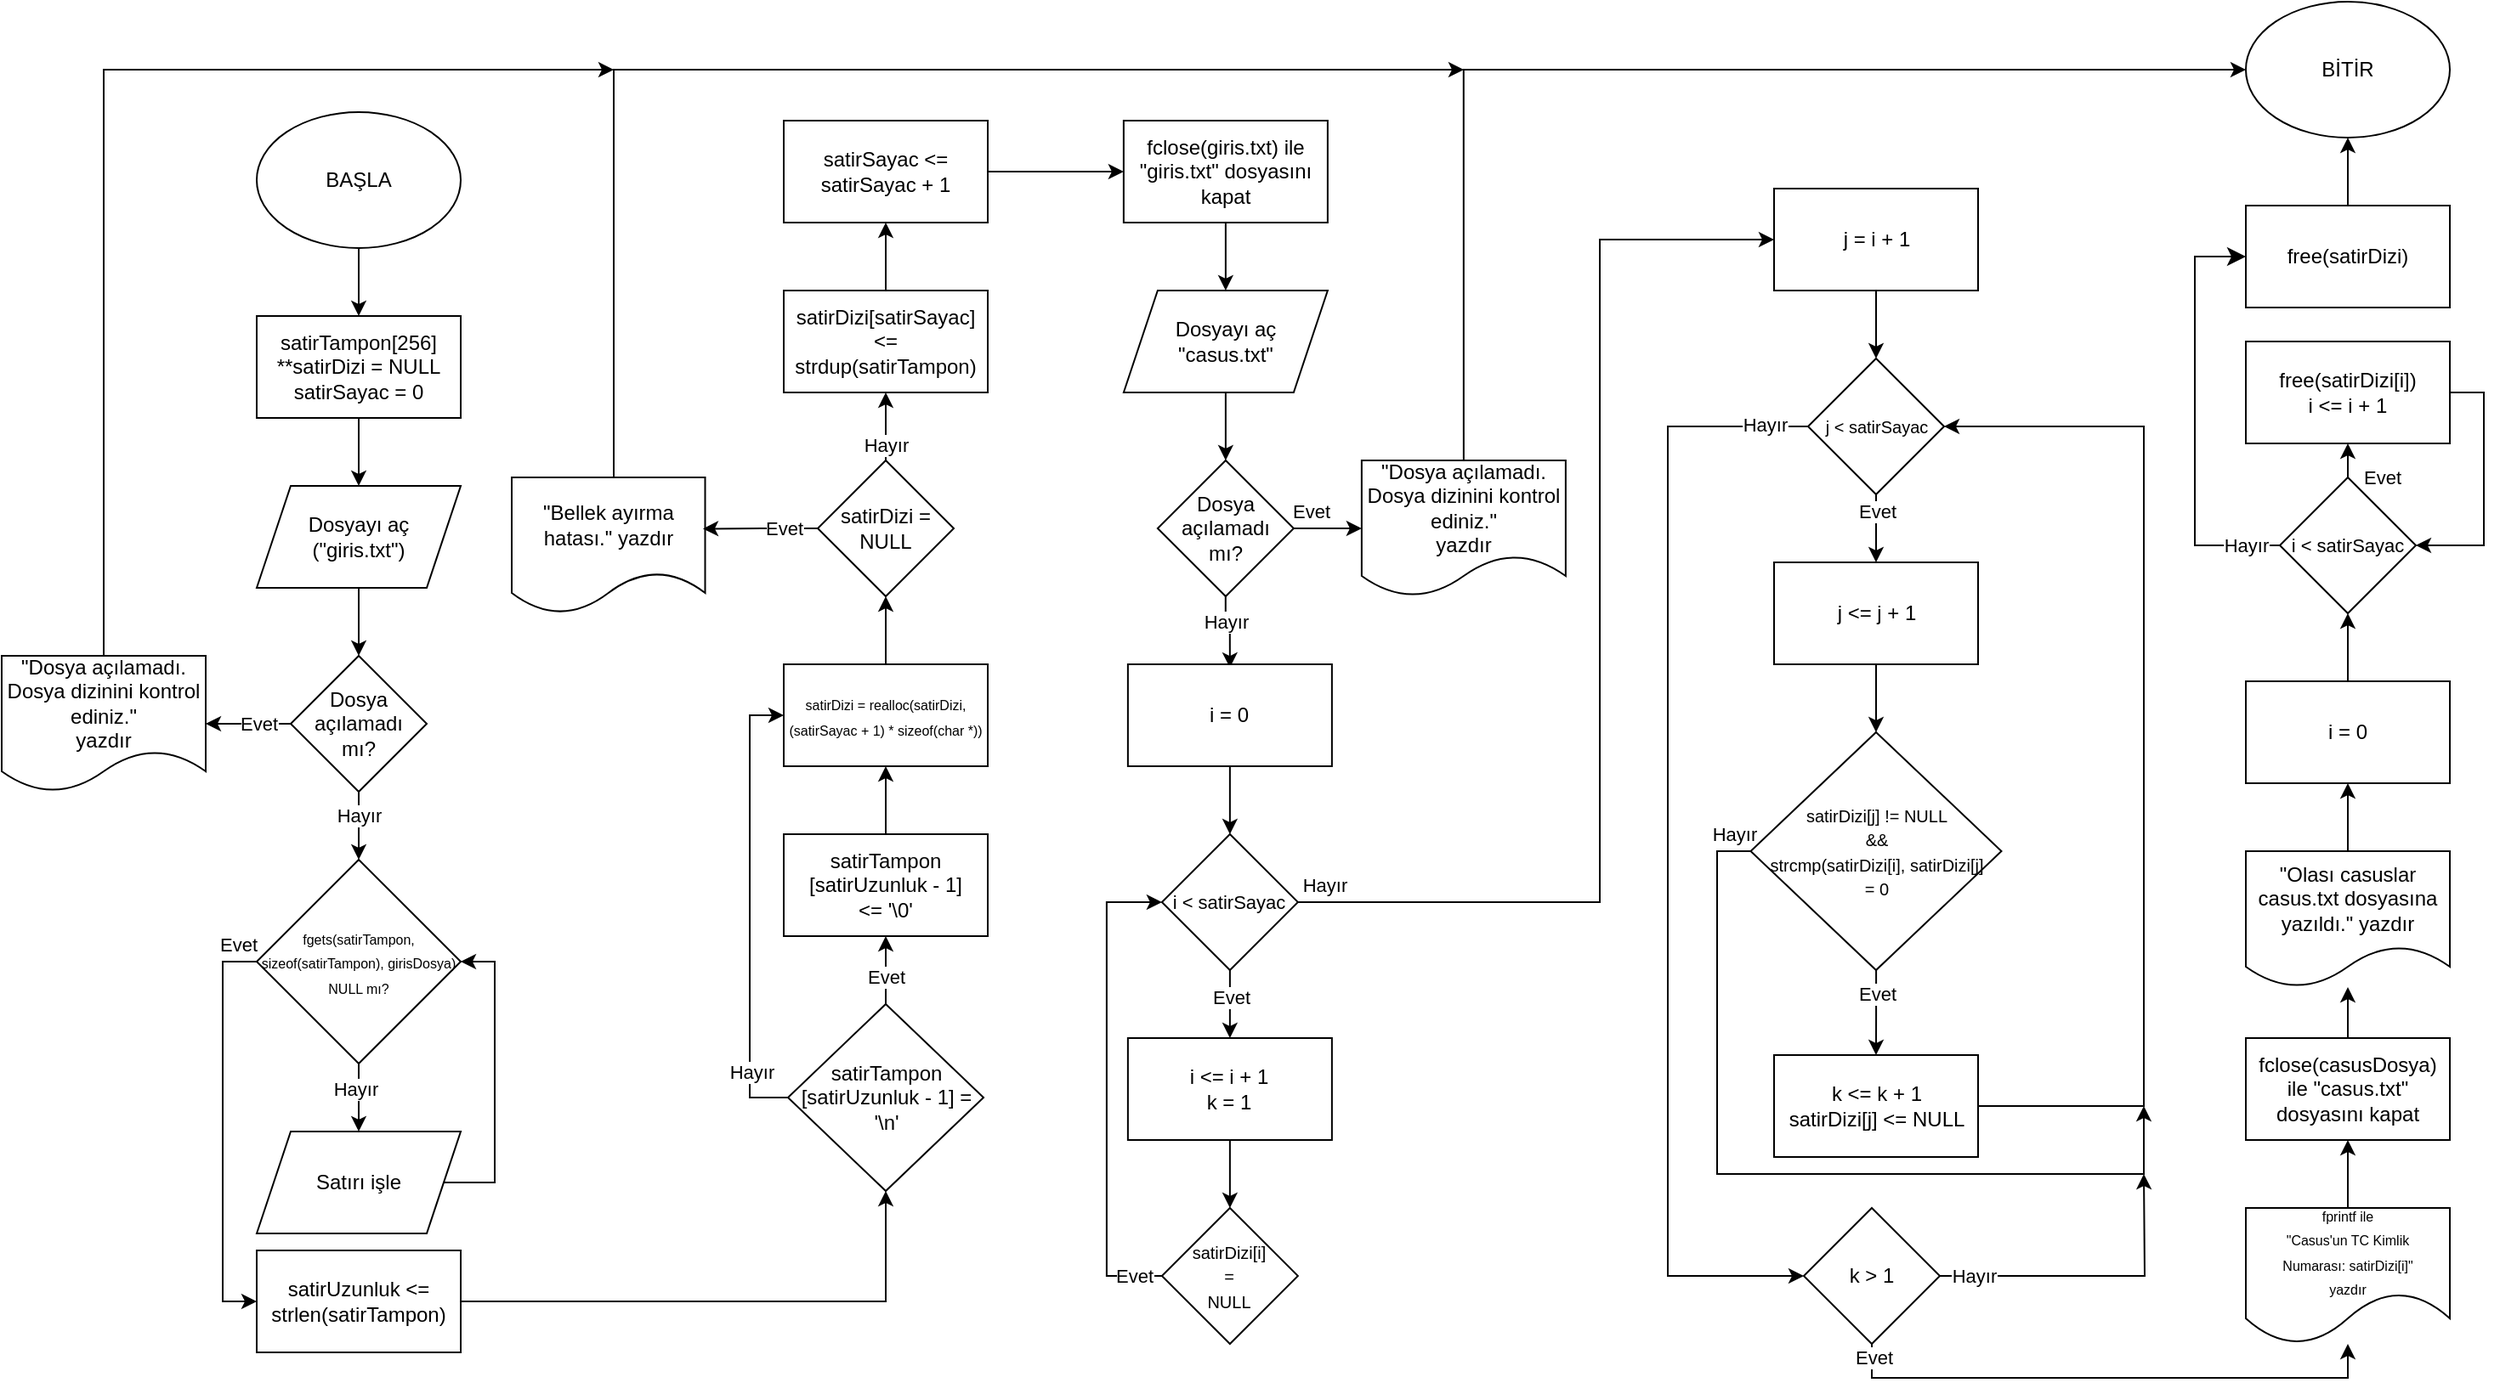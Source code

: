 <mxfile version="25.0.3">
  <diagram name="Page-1" id="UW4n-LdPu-PrkrvwW0DF">
    <mxGraphModel dx="3673" dy="-147" grid="1" gridSize="10" guides="1" tooltips="1" connect="1" arrows="1" fold="1" page="0" pageScale="1" pageWidth="850" pageHeight="1100" math="0" shadow="0">
      <root>
        <mxCell id="0" />
        <mxCell id="1" parent="0" />
        <mxCell id="Ct-b7WR9rQ5AIG0DDqBD-3" value="" style="edgeStyle=orthogonalEdgeStyle;rounded=0;orthogonalLoop=1;jettySize=auto;html=1;" parent="1" source="Ct-b7WR9rQ5AIG0DDqBD-1" target="Ct-b7WR9rQ5AIG0DDqBD-2" edge="1">
          <mxGeometry relative="1" as="geometry" />
        </mxCell>
        <mxCell id="Ct-b7WR9rQ5AIG0DDqBD-1" value="BAŞLA" style="ellipse;whiteSpace=wrap;html=1;" parent="1" vertex="1">
          <mxGeometry x="-1670" y="1515" width="120" height="80" as="geometry" />
        </mxCell>
        <mxCell id="Ct-b7WR9rQ5AIG0DDqBD-15" style="edgeStyle=orthogonalEdgeStyle;rounded=0;orthogonalLoop=1;jettySize=auto;html=1;exitX=0.5;exitY=1;exitDx=0;exitDy=0;entryX=0.5;entryY=0;entryDx=0;entryDy=0;" parent="1" source="Ct-b7WR9rQ5AIG0DDqBD-2" target="Ct-b7WR9rQ5AIG0DDqBD-14" edge="1">
          <mxGeometry relative="1" as="geometry" />
        </mxCell>
        <mxCell id="Ct-b7WR9rQ5AIG0DDqBD-2" value="&lt;div&gt;satirTampon[256]&lt;/div&gt;&lt;div&gt;**satirDizi = NULL&lt;br&gt;&lt;/div&gt;&lt;div&gt;satirSayac = 0&lt;br&gt;&lt;/div&gt;" style="whiteSpace=wrap;html=1;" parent="1" vertex="1">
          <mxGeometry x="-1670" y="1635" width="120" height="60" as="geometry" />
        </mxCell>
        <mxCell id="Ct-b7WR9rQ5AIG0DDqBD-12" value="" style="edgeStyle=orthogonalEdgeStyle;rounded=0;orthogonalLoop=1;jettySize=auto;html=1;entryX=0.5;entryY=0;entryDx=0;entryDy=0;" parent="1" source="Ct-b7WR9rQ5AIG0DDqBD-6" target="Ct-b7WR9rQ5AIG0DDqBD-39" edge="1">
          <mxGeometry relative="1" as="geometry">
            <mxPoint x="-1610" y="1955" as="targetPoint" />
          </mxGeometry>
        </mxCell>
        <mxCell id="Ct-b7WR9rQ5AIG0DDqBD-13" value="Hayır" style="edgeLabel;html=1;align=center;verticalAlign=middle;resizable=0;points=[];" parent="Ct-b7WR9rQ5AIG0DDqBD-12" vertex="1" connectable="0">
          <mxGeometry x="-0.317" relative="1" as="geometry">
            <mxPoint as="offset" />
          </mxGeometry>
        </mxCell>
        <mxCell id="APvC1F2V5rj4zHyxC72l-31" style="edgeStyle=orthogonalEdgeStyle;rounded=0;orthogonalLoop=1;jettySize=auto;html=1;exitX=0;exitY=0.5;exitDx=0;exitDy=0;entryX=1;entryY=0.5;entryDx=0;entryDy=0;" parent="1" source="Ct-b7WR9rQ5AIG0DDqBD-6" target="Ct-b7WR9rQ5AIG0DDqBD-8" edge="1">
          <mxGeometry relative="1" as="geometry" />
        </mxCell>
        <mxCell id="APvC1F2V5rj4zHyxC72l-35" value="Evet" style="edgeLabel;html=1;align=center;verticalAlign=middle;resizable=0;points=[];" parent="APvC1F2V5rj4zHyxC72l-31" vertex="1" connectable="0">
          <mxGeometry x="-0.096" y="-2" relative="1" as="geometry">
            <mxPoint x="3" y="2" as="offset" />
          </mxGeometry>
        </mxCell>
        <mxCell id="Ct-b7WR9rQ5AIG0DDqBD-6" value="&lt;div&gt;Dosya&lt;/div&gt;&lt;div&gt;açılamadı&lt;/div&gt;&lt;div&gt;mı?&lt;br&gt;&lt;/div&gt;" style="rhombus;whiteSpace=wrap;html=1;" parent="1" vertex="1">
          <mxGeometry x="-1650" y="1835" width="80" height="80" as="geometry" />
        </mxCell>
        <mxCell id="APvC1F2V5rj4zHyxC72l-34" style="edgeStyle=orthogonalEdgeStyle;rounded=0;orthogonalLoop=1;jettySize=auto;html=1;exitX=0.5;exitY=0;exitDx=0;exitDy=0;" parent="1" source="Ct-b7WR9rQ5AIG0DDqBD-8" edge="1">
          <mxGeometry relative="1" as="geometry">
            <mxPoint x="-1460" y="1490" as="targetPoint" />
            <Array as="points">
              <mxPoint x="-1760" y="1490" />
            </Array>
          </mxGeometry>
        </mxCell>
        <mxCell id="Ct-b7WR9rQ5AIG0DDqBD-8" value="&lt;div&gt;&quot;Dosya açılamadı. Dosya dizinini kontrol ediniz.&quot;&lt;/div&gt;&lt;div&gt;yazdır&lt;br&gt;&lt;/div&gt;" style="shape=document;whiteSpace=wrap;html=1;boundedLbl=1;" parent="1" vertex="1">
          <mxGeometry x="-1820" y="1835" width="120" height="80" as="geometry" />
        </mxCell>
        <mxCell id="Ct-b7WR9rQ5AIG0DDqBD-16" style="edgeStyle=orthogonalEdgeStyle;rounded=0;orthogonalLoop=1;jettySize=auto;html=1;exitX=0.5;exitY=1;exitDx=0;exitDy=0;entryX=0.5;entryY=0;entryDx=0;entryDy=0;" parent="1" source="Ct-b7WR9rQ5AIG0DDqBD-14" target="Ct-b7WR9rQ5AIG0DDqBD-6" edge="1">
          <mxGeometry relative="1" as="geometry" />
        </mxCell>
        <mxCell id="Ct-b7WR9rQ5AIG0DDqBD-14" value="&lt;div&gt;Dosyayı aç&lt;/div&gt;&lt;div&gt;(&quot;giris.txt&quot;)&lt;br&gt;&lt;/div&gt;" style="shape=parallelogram;perimeter=parallelogramPerimeter;whiteSpace=wrap;html=1;fixedSize=1;" parent="1" vertex="1">
          <mxGeometry x="-1670" y="1735" width="120" height="60" as="geometry" />
        </mxCell>
        <mxCell id="APvC1F2V5rj4zHyxC72l-28" style="edgeStyle=orthogonalEdgeStyle;rounded=0;orthogonalLoop=1;jettySize=auto;html=1;exitX=1;exitY=0.5;exitDx=0;exitDy=0;" parent="1" source="Ct-b7WR9rQ5AIG0DDqBD-20" target="Ct-b7WR9rQ5AIG0DDqBD-22" edge="1">
          <mxGeometry relative="1" as="geometry" />
        </mxCell>
        <mxCell id="Ct-b7WR9rQ5AIG0DDqBD-20" value="satirUzunluk &amp;lt;= strlen(satirTampon)" style="whiteSpace=wrap;html=1;rounded=0;" parent="1" vertex="1">
          <mxGeometry x="-1670" y="2185" width="120" height="60" as="geometry" />
        </mxCell>
        <mxCell id="APvC1F2V5rj4zHyxC72l-23" style="edgeStyle=orthogonalEdgeStyle;rounded=0;orthogonalLoop=1;jettySize=auto;html=1;exitX=0.5;exitY=0;exitDx=0;exitDy=0;entryX=0.5;entryY=1;entryDx=0;entryDy=0;" parent="1" source="Ct-b7WR9rQ5AIG0DDqBD-22" target="Ct-b7WR9rQ5AIG0DDqBD-24" edge="1">
          <mxGeometry relative="1" as="geometry" />
        </mxCell>
        <mxCell id="APvC1F2V5rj4zHyxC72l-24" value="Evet" style="edgeLabel;html=1;align=center;verticalAlign=middle;resizable=0;points=[];" parent="APvC1F2V5rj4zHyxC72l-23" vertex="1" connectable="0">
          <mxGeometry x="-0.164" relative="1" as="geometry">
            <mxPoint as="offset" />
          </mxGeometry>
        </mxCell>
        <mxCell id="APvC1F2V5rj4zHyxC72l-25" style="edgeStyle=orthogonalEdgeStyle;rounded=0;orthogonalLoop=1;jettySize=auto;html=1;exitX=0;exitY=0.5;exitDx=0;exitDy=0;entryX=0;entryY=0.5;entryDx=0;entryDy=0;" parent="1" source="Ct-b7WR9rQ5AIG0DDqBD-22" target="Wvqi-8cBbT8u4SRa-qDG-10" edge="1">
          <mxGeometry relative="1" as="geometry" />
        </mxCell>
        <mxCell id="APvC1F2V5rj4zHyxC72l-26" value="Hayır" style="edgeLabel;html=1;align=center;verticalAlign=middle;resizable=0;points=[];" parent="APvC1F2V5rj4zHyxC72l-25" vertex="1" connectable="0">
          <mxGeometry x="-0.887" relative="1" as="geometry">
            <mxPoint x="-7" y="-15" as="offset" />
          </mxGeometry>
        </mxCell>
        <mxCell id="Ct-b7WR9rQ5AIG0DDqBD-22" value="&lt;div align=&quot;center&quot;&gt;satirTampon&lt;/div&gt;&lt;div align=&quot;center&quot;&gt;[satirUzunluk - 1] = &#39;\n&#39;&lt;br&gt;&lt;/div&gt;" style="rhombus;whiteSpace=wrap;html=1;rounded=0;align=center;" parent="1" vertex="1">
          <mxGeometry x="-1357.5" y="2040" width="115" height="110" as="geometry" />
        </mxCell>
        <mxCell id="APvC1F2V5rj4zHyxC72l-20" style="edgeStyle=orthogonalEdgeStyle;rounded=0;orthogonalLoop=1;jettySize=auto;html=1;exitX=0.5;exitY=0;exitDx=0;exitDy=0;entryX=0.5;entryY=1;entryDx=0;entryDy=0;" parent="1" source="Ct-b7WR9rQ5AIG0DDqBD-24" target="Wvqi-8cBbT8u4SRa-qDG-10" edge="1">
          <mxGeometry relative="1" as="geometry" />
        </mxCell>
        <mxCell id="Ct-b7WR9rQ5AIG0DDqBD-24" value="&lt;div&gt;satirTampon&lt;/div&gt;&lt;div&gt;[satirUzunluk - 1]&lt;/div&gt;&lt;div&gt;&amp;lt;= &#39;\0&#39;&lt;/div&gt;" style="whiteSpace=wrap;html=1;rounded=0;" parent="1" vertex="1">
          <mxGeometry x="-1360" y="1940" width="120" height="60" as="geometry" />
        </mxCell>
        <mxCell id="APvC1F2V5rj4zHyxC72l-17" style="edgeStyle=orthogonalEdgeStyle;rounded=0;orthogonalLoop=1;jettySize=auto;html=1;exitX=0.5;exitY=0;exitDx=0;exitDy=0;entryX=0.5;entryY=1;entryDx=0;entryDy=0;" parent="1" source="Ct-b7WR9rQ5AIG0DDqBD-29" target="Ct-b7WR9rQ5AIG0DDqBD-35" edge="1">
          <mxGeometry relative="1" as="geometry" />
        </mxCell>
        <mxCell id="Ct-b7WR9rQ5AIG0DDqBD-29" value="&lt;div&gt;satirDizi[satirSayac]&lt;/div&gt;&lt;div&gt;&amp;lt;= strdup(satirTampon)&lt;br&gt;&lt;/div&gt;" style="whiteSpace=wrap;html=1;rounded=0;" parent="1" vertex="1">
          <mxGeometry x="-1360" y="1620" width="120" height="60" as="geometry" />
        </mxCell>
        <mxCell id="APvC1F2V5rj4zHyxC72l-18" style="edgeStyle=orthogonalEdgeStyle;rounded=0;orthogonalLoop=1;jettySize=auto;html=1;exitX=1;exitY=0.5;exitDx=0;exitDy=0;entryX=0;entryY=0.5;entryDx=0;entryDy=0;" parent="1" source="Ct-b7WR9rQ5AIG0DDqBD-35" target="Ct-b7WR9rQ5AIG0DDqBD-101" edge="1">
          <mxGeometry relative="1" as="geometry" />
        </mxCell>
        <mxCell id="Ct-b7WR9rQ5AIG0DDqBD-35" value="satirSayac &amp;lt;= satirSayac + 1" style="whiteSpace=wrap;html=1;rounded=0;" parent="1" vertex="1">
          <mxGeometry x="-1360" y="1520" width="120" height="60" as="geometry" />
        </mxCell>
        <mxCell id="Ct-b7WR9rQ5AIG0DDqBD-43" value="" style="edgeStyle=orthogonalEdgeStyle;rounded=0;orthogonalLoop=1;jettySize=auto;html=1;" parent="1" source="Ct-b7WR9rQ5AIG0DDqBD-39" target="Ct-b7WR9rQ5AIG0DDqBD-42" edge="1">
          <mxGeometry relative="1" as="geometry" />
        </mxCell>
        <mxCell id="Ct-b7WR9rQ5AIG0DDqBD-45" value="&lt;div&gt;Hayır&lt;/div&gt;" style="edgeLabel;html=1;align=center;verticalAlign=middle;resizable=0;points=[];" parent="Ct-b7WR9rQ5AIG0DDqBD-43" vertex="1" connectable="0">
          <mxGeometry x="-0.25" y="-2" relative="1" as="geometry">
            <mxPoint as="offset" />
          </mxGeometry>
        </mxCell>
        <mxCell id="Ct-b7WR9rQ5AIG0DDqBD-46" style="edgeStyle=orthogonalEdgeStyle;rounded=0;orthogonalLoop=1;jettySize=auto;html=1;exitX=0;exitY=0.5;exitDx=0;exitDy=0;entryX=0;entryY=0.5;entryDx=0;entryDy=0;" parent="1" source="Ct-b7WR9rQ5AIG0DDqBD-39" target="Ct-b7WR9rQ5AIG0DDqBD-20" edge="1">
          <mxGeometry relative="1" as="geometry">
            <Array as="points">
              <mxPoint x="-1690" y="2015" />
              <mxPoint x="-1690" y="2215" />
            </Array>
          </mxGeometry>
        </mxCell>
        <mxCell id="jQna4Uqf_XnUCLtKuqwj-2" value="Evet" style="edgeLabel;html=1;align=center;verticalAlign=middle;resizable=0;points=[];" parent="Ct-b7WR9rQ5AIG0DDqBD-46" vertex="1" connectable="0">
          <mxGeometry x="-0.888" y="-1" relative="1" as="geometry">
            <mxPoint x="2" y="-9" as="offset" />
          </mxGeometry>
        </mxCell>
        <mxCell id="Ct-b7WR9rQ5AIG0DDqBD-39" value="&lt;div&gt;&lt;font style=&quot;font-size: 8px;&quot;&gt;fgets(satirTampon, sizeof(satirTampon), girisDosya) NULL mı?&lt;br&gt;&lt;/font&gt;&lt;/div&gt;" style="rhombus;whiteSpace=wrap;html=1;" parent="1" vertex="1">
          <mxGeometry x="-1670" y="1955" width="120" height="120" as="geometry" />
        </mxCell>
        <mxCell id="Ct-b7WR9rQ5AIG0DDqBD-44" style="edgeStyle=orthogonalEdgeStyle;rounded=0;orthogonalLoop=1;jettySize=auto;html=1;exitX=1;exitY=0.5;exitDx=0;exitDy=0;entryX=1;entryY=0.5;entryDx=0;entryDy=0;" parent="1" source="Ct-b7WR9rQ5AIG0DDqBD-42" target="Ct-b7WR9rQ5AIG0DDqBD-39" edge="1">
          <mxGeometry relative="1" as="geometry">
            <Array as="points">
              <mxPoint x="-1530" y="2145" />
              <mxPoint x="-1530" y="2015" />
            </Array>
          </mxGeometry>
        </mxCell>
        <mxCell id="Ct-b7WR9rQ5AIG0DDqBD-42" value="Satırı işle" style="shape=parallelogram;perimeter=parallelogramPerimeter;whiteSpace=wrap;html=1;fixedSize=1;" parent="1" vertex="1">
          <mxGeometry x="-1670" y="2115" width="120" height="60" as="geometry" />
        </mxCell>
        <mxCell id="Ct-b7WR9rQ5AIG0DDqBD-59" style="edgeStyle=orthogonalEdgeStyle;rounded=0;orthogonalLoop=1;jettySize=auto;html=1;exitX=0.5;exitY=1;exitDx=0;exitDy=0;entryX=0.5;entryY=0;entryDx=0;entryDy=0;" parent="1" source="Ct-b7WR9rQ5AIG0DDqBD-51" target="Ct-b7WR9rQ5AIG0DDqBD-57" edge="1">
          <mxGeometry relative="1" as="geometry" />
        </mxCell>
        <mxCell id="Ct-b7WR9rQ5AIG0DDqBD-51" value="&lt;div&gt;Dosyayı aç&lt;/div&gt;&lt;div&gt;&quot;casus.txt&quot;&lt;br&gt;&lt;/div&gt;" style="shape=parallelogram;perimeter=parallelogramPerimeter;whiteSpace=wrap;html=1;fixedSize=1;rounded=0;" parent="1" vertex="1">
          <mxGeometry x="-1160.06" y="1620" width="120" height="60" as="geometry" />
        </mxCell>
        <mxCell id="Ct-b7WR9rQ5AIG0DDqBD-53" value="" style="edgeStyle=orthogonalEdgeStyle;rounded=0;orthogonalLoop=1;jettySize=auto;html=1;exitX=1;exitY=0.5;exitDx=0;exitDy=0;" parent="1" source="Ct-b7WR9rQ5AIG0DDqBD-57" target="Ct-b7WR9rQ5AIG0DDqBD-58" edge="1">
          <mxGeometry relative="1" as="geometry" />
        </mxCell>
        <mxCell id="Ct-b7WR9rQ5AIG0DDqBD-54" value="Evet" style="edgeLabel;html=1;align=center;verticalAlign=middle;resizable=0;points=[];" parent="Ct-b7WR9rQ5AIG0DDqBD-53" vertex="1" connectable="0">
          <mxGeometry x="-0.443" y="-1" relative="1" as="geometry">
            <mxPoint x="-1" y="-11" as="offset" />
          </mxGeometry>
        </mxCell>
        <mxCell id="Ct-b7WR9rQ5AIG0DDqBD-55" value="" style="edgeStyle=orthogonalEdgeStyle;rounded=0;orthogonalLoop=1;jettySize=auto;html=1;entryX=0.5;entryY=0.034;entryDx=0;entryDy=0;entryPerimeter=0;" parent="1" source="Ct-b7WR9rQ5AIG0DDqBD-57" target="Ct-b7WR9rQ5AIG0DDqBD-61" edge="1">
          <mxGeometry relative="1" as="geometry">
            <mxPoint x="-1099.06" y="1842" as="targetPoint" />
            <Array as="points" />
          </mxGeometry>
        </mxCell>
        <mxCell id="Ct-b7WR9rQ5AIG0DDqBD-56" value="Hayır" style="edgeLabel;html=1;align=center;verticalAlign=middle;resizable=0;points=[];" parent="Ct-b7WR9rQ5AIG0DDqBD-55" vertex="1" connectable="0">
          <mxGeometry x="-0.317" relative="1" as="geometry">
            <mxPoint as="offset" />
          </mxGeometry>
        </mxCell>
        <mxCell id="Ct-b7WR9rQ5AIG0DDqBD-57" value="&lt;div&gt;Dosya&lt;/div&gt;&lt;div&gt;açılamadı&lt;/div&gt;&lt;div&gt;mı?&lt;br&gt;&lt;/div&gt;" style="rhombus;whiteSpace=wrap;html=1;" parent="1" vertex="1">
          <mxGeometry x="-1140.06" y="1720" width="80" height="80" as="geometry" />
        </mxCell>
        <mxCell id="APvC1F2V5rj4zHyxC72l-11" style="edgeStyle=orthogonalEdgeStyle;rounded=0;orthogonalLoop=1;jettySize=auto;html=1;exitX=0.5;exitY=0;exitDx=0;exitDy=0;entryX=0;entryY=0.5;entryDx=0;entryDy=0;" parent="1" source="Ct-b7WR9rQ5AIG0DDqBD-58" target="Ct-b7WR9rQ5AIG0DDqBD-104" edge="1">
          <mxGeometry relative="1" as="geometry" />
        </mxCell>
        <mxCell id="Ct-b7WR9rQ5AIG0DDqBD-58" value="&lt;div&gt;&quot;Dosya açılamadı. Dosya dizinini kontrol ediniz.&quot;&lt;/div&gt;&lt;div&gt;yazdır&lt;/div&gt;" style="shape=document;whiteSpace=wrap;html=1;boundedLbl=1;" parent="1" vertex="1">
          <mxGeometry x="-1020.06" y="1720" width="120" height="80" as="geometry" />
        </mxCell>
        <mxCell id="Ct-b7WR9rQ5AIG0DDqBD-63" value="" style="edgeStyle=orthogonalEdgeStyle;rounded=0;orthogonalLoop=1;jettySize=auto;html=1;" parent="1" source="Ct-b7WR9rQ5AIG0DDqBD-61" target="Ct-b7WR9rQ5AIG0DDqBD-62" edge="1">
          <mxGeometry relative="1" as="geometry" />
        </mxCell>
        <mxCell id="Ct-b7WR9rQ5AIG0DDqBD-61" value="i = 0" style="rounded=0;whiteSpace=wrap;html=1;" parent="1" vertex="1">
          <mxGeometry x="-1157.56" y="1840" width="120" height="60" as="geometry" />
        </mxCell>
        <mxCell id="Ct-b7WR9rQ5AIG0DDqBD-65" value="" style="edgeStyle=orthogonalEdgeStyle;rounded=0;orthogonalLoop=1;jettySize=auto;html=1;" parent="1" source="Ct-b7WR9rQ5AIG0DDqBD-62" target="Ct-b7WR9rQ5AIG0DDqBD-64" edge="1">
          <mxGeometry relative="1" as="geometry" />
        </mxCell>
        <mxCell id="Ct-b7WR9rQ5AIG0DDqBD-68" value="Evet" style="edgeLabel;html=1;align=center;verticalAlign=middle;resizable=0;points=[];" parent="Ct-b7WR9rQ5AIG0DDqBD-65" vertex="1" connectable="0">
          <mxGeometry x="-0.193" relative="1" as="geometry">
            <mxPoint as="offset" />
          </mxGeometry>
        </mxCell>
        <mxCell id="APvC1F2V5rj4zHyxC72l-45" style="edgeStyle=orthogonalEdgeStyle;rounded=0;orthogonalLoop=1;jettySize=auto;html=1;exitX=1;exitY=0.5;exitDx=0;exitDy=0;entryX=0;entryY=0.5;entryDx=0;entryDy=0;" parent="1" source="Ct-b7WR9rQ5AIG0DDqBD-62" target="Ct-b7WR9rQ5AIG0DDqBD-71" edge="1">
          <mxGeometry relative="1" as="geometry">
            <Array as="points">
              <mxPoint x="-880" y="1980" />
              <mxPoint x="-880" y="1590" />
            </Array>
          </mxGeometry>
        </mxCell>
        <mxCell id="APvC1F2V5rj4zHyxC72l-46" value="Hayır" style="edgeLabel;html=1;align=center;verticalAlign=middle;resizable=0;points=[];" parent="APvC1F2V5rj4zHyxC72l-45" vertex="1" connectable="0">
          <mxGeometry x="-0.955" y="-1" relative="1" as="geometry">
            <mxPoint y="-11" as="offset" />
          </mxGeometry>
        </mxCell>
        <mxCell id="Ct-b7WR9rQ5AIG0DDqBD-62" value="&lt;font style=&quot;font-size: 11px;&quot;&gt;i &amp;lt; satirSayac&lt;br&gt;&lt;/font&gt;" style="rhombus;whiteSpace=wrap;html=1;rounded=0;" parent="1" vertex="1">
          <mxGeometry x="-1137.56" y="1940" width="80" height="80" as="geometry" />
        </mxCell>
        <mxCell id="Ct-b7WR9rQ5AIG0DDqBD-67" value="" style="edgeStyle=orthogonalEdgeStyle;rounded=0;orthogonalLoop=1;jettySize=auto;html=1;" parent="1" source="Ct-b7WR9rQ5AIG0DDqBD-64" target="Ct-b7WR9rQ5AIG0DDqBD-66" edge="1">
          <mxGeometry relative="1" as="geometry" />
        </mxCell>
        <mxCell id="Ct-b7WR9rQ5AIG0DDqBD-64" value="i &amp;lt;= i + 1&lt;br&gt;&lt;div&gt;k = 1&lt;/div&gt;" style="whiteSpace=wrap;html=1;rounded=0;" parent="1" vertex="1">
          <mxGeometry x="-1157.56" y="2060" width="120" height="60" as="geometry" />
        </mxCell>
        <mxCell id="Ct-b7WR9rQ5AIG0DDqBD-69" style="edgeStyle=orthogonalEdgeStyle;rounded=0;orthogonalLoop=1;jettySize=auto;html=1;exitX=0;exitY=0.5;exitDx=0;exitDy=0;entryX=0;entryY=0.5;entryDx=0;entryDy=0;" parent="1" source="Ct-b7WR9rQ5AIG0DDqBD-66" target="Ct-b7WR9rQ5AIG0DDqBD-62" edge="1">
          <mxGeometry relative="1" as="geometry">
            <Array as="points">
              <mxPoint x="-1170.06" y="2200" />
              <mxPoint x="-1170.06" y="1980" />
            </Array>
          </mxGeometry>
        </mxCell>
        <mxCell id="Ct-b7WR9rQ5AIG0DDqBD-70" value="Evet" style="edgeLabel;html=1;align=center;verticalAlign=middle;resizable=0;points=[];" parent="Ct-b7WR9rQ5AIG0DDqBD-69" vertex="1" connectable="0">
          <mxGeometry x="-0.882" relative="1" as="geometry">
            <mxPoint as="offset" />
          </mxGeometry>
        </mxCell>
        <mxCell id="Ct-b7WR9rQ5AIG0DDqBD-66" value="&lt;div&gt;&lt;font style=&quot;font-size: 10px;&quot;&gt;satirDizi[i]&lt;/font&gt;&lt;/div&gt;&lt;div&gt;&lt;font style=&quot;font-size: 10px;&quot;&gt;=&lt;/font&gt;&lt;/div&gt;&lt;div&gt;&lt;font style=&quot;font-size: 10px;&quot;&gt;NULL&lt;br&gt;&lt;/font&gt;&lt;/div&gt;" style="rhombus;whiteSpace=wrap;html=1;rounded=0;" parent="1" vertex="1">
          <mxGeometry x="-1137.56" y="2160" width="80" height="80" as="geometry" />
        </mxCell>
        <mxCell id="Ct-b7WR9rQ5AIG0DDqBD-74" value="" style="edgeStyle=orthogonalEdgeStyle;rounded=0;orthogonalLoop=1;jettySize=auto;html=1;" parent="1" source="Ct-b7WR9rQ5AIG0DDqBD-71" target="Ct-b7WR9rQ5AIG0DDqBD-73" edge="1">
          <mxGeometry relative="1" as="geometry" />
        </mxCell>
        <mxCell id="Ct-b7WR9rQ5AIG0DDqBD-71" value="&lt;div&gt;j = i + 1&lt;/div&gt;" style="whiteSpace=wrap;html=1;rounded=0;" parent="1" vertex="1">
          <mxGeometry x="-777.5" y="1560" width="120" height="60" as="geometry" />
        </mxCell>
        <mxCell id="Ct-b7WR9rQ5AIG0DDqBD-83" style="edgeStyle=orthogonalEdgeStyle;rounded=0;orthogonalLoop=1;jettySize=auto;html=1;exitX=0.5;exitY=1;exitDx=0;exitDy=0;entryX=0.5;entryY=0;entryDx=0;entryDy=0;" parent="1" source="Ct-b7WR9rQ5AIG0DDqBD-73" target="Ct-b7WR9rQ5AIG0DDqBD-82" edge="1">
          <mxGeometry relative="1" as="geometry" />
        </mxCell>
        <mxCell id="Ct-b7WR9rQ5AIG0DDqBD-88" value="Evet" style="edgeLabel;html=1;align=center;verticalAlign=middle;resizable=0;points=[];" parent="Ct-b7WR9rQ5AIG0DDqBD-83" vertex="1" connectable="0">
          <mxGeometry x="-0.398" y="-1" relative="1" as="geometry">
            <mxPoint x="1" y="-2" as="offset" />
          </mxGeometry>
        </mxCell>
        <mxCell id="Ct-b7WR9rQ5AIG0DDqBD-92" value="" style="edgeStyle=orthogonalEdgeStyle;rounded=0;orthogonalLoop=1;jettySize=auto;html=1;entryX=0;entryY=0.5;entryDx=0;entryDy=0;" parent="1" source="Ct-b7WR9rQ5AIG0DDqBD-73" target="Ct-b7WR9rQ5AIG0DDqBD-91" edge="1">
          <mxGeometry relative="1" as="geometry">
            <Array as="points">
              <mxPoint x="-840" y="1700" />
              <mxPoint x="-840" y="2200" />
            </Array>
          </mxGeometry>
        </mxCell>
        <mxCell id="APvC1F2V5rj4zHyxC72l-48" value="Hayır" style="edgeLabel;html=1;align=center;verticalAlign=middle;resizable=0;points=[];" parent="Ct-b7WR9rQ5AIG0DDqBD-92" vertex="1" connectable="0">
          <mxGeometry x="-0.921" y="-1" relative="1" as="geometry">
            <mxPoint as="offset" />
          </mxGeometry>
        </mxCell>
        <mxCell id="Ct-b7WR9rQ5AIG0DDqBD-73" value="&lt;font style=&quot;font-size: 10px;&quot;&gt;j &amp;lt; satirSayac&lt;br&gt;&lt;/font&gt;" style="rhombus;whiteSpace=wrap;html=1;rounded=0;" parent="1" vertex="1">
          <mxGeometry x="-757.5" y="1660" width="80" height="80" as="geometry" />
        </mxCell>
        <mxCell id="Ct-b7WR9rQ5AIG0DDqBD-79" value="" style="edgeStyle=orthogonalEdgeStyle;rounded=0;orthogonalLoop=1;jettySize=auto;html=1;" parent="1" source="Ct-b7WR9rQ5AIG0DDqBD-75" target="Ct-b7WR9rQ5AIG0DDqBD-78" edge="1">
          <mxGeometry relative="1" as="geometry" />
        </mxCell>
        <mxCell id="Ct-b7WR9rQ5AIG0DDqBD-80" value="Evet" style="edgeLabel;html=1;align=center;verticalAlign=middle;resizable=0;points=[];" parent="Ct-b7WR9rQ5AIG0DDqBD-79" vertex="1" connectable="0">
          <mxGeometry x="-0.47" y="-1" relative="1" as="geometry">
            <mxPoint x="1" as="offset" />
          </mxGeometry>
        </mxCell>
        <mxCell id="APvC1F2V5rj4zHyxC72l-41" style="edgeStyle=orthogonalEdgeStyle;rounded=0;orthogonalLoop=1;jettySize=auto;html=1;exitX=0;exitY=0.5;exitDx=0;exitDy=0;" parent="1" source="Ct-b7WR9rQ5AIG0DDqBD-75" edge="1">
          <mxGeometry relative="1" as="geometry">
            <mxPoint x="-560" y="2100" as="targetPoint" />
            <Array as="points">
              <mxPoint x="-811" y="1950" />
              <mxPoint x="-811" y="2140" />
              <mxPoint x="-560" y="2140" />
            </Array>
          </mxGeometry>
        </mxCell>
        <mxCell id="APvC1F2V5rj4zHyxC72l-42" value="Hayır" style="edgeLabel;html=1;align=center;verticalAlign=middle;resizable=0;points=[];" parent="APvC1F2V5rj4zHyxC72l-41" vertex="1" connectable="0">
          <mxGeometry x="-0.959" y="2" relative="1" as="geometry">
            <mxPoint y="-12" as="offset" />
          </mxGeometry>
        </mxCell>
        <mxCell id="Ct-b7WR9rQ5AIG0DDqBD-75" value="&lt;div&gt;&lt;font style=&quot;font-size: 10px;&quot;&gt;satirDizi[j] != NULL&lt;/font&gt;&lt;/div&gt;&lt;div&gt;&lt;font style=&quot;font-size: 10px;&quot;&gt;&amp;amp;&amp;amp;&lt;/font&gt;&lt;/div&gt;&lt;div&gt;&lt;font style=&quot;font-size: 10px;&quot;&gt;strcmp(satirDizi[i], satirDizi[j]&lt;/font&gt;&lt;/div&gt;&lt;div&gt;&lt;font style=&quot;font-size: 10px;&quot;&gt;= 0&lt;/font&gt;&lt;/div&gt;" style="rhombus;whiteSpace=wrap;html=1;rounded=0;" parent="1" vertex="1">
          <mxGeometry x="-791.25" y="1880" width="147.5" height="140" as="geometry" />
        </mxCell>
        <mxCell id="Ct-b7WR9rQ5AIG0DDqBD-85" style="edgeStyle=orthogonalEdgeStyle;rounded=0;orthogonalLoop=1;jettySize=auto;html=1;exitX=1;exitY=0.5;exitDx=0;exitDy=0;entryX=1;entryY=0.5;entryDx=0;entryDy=0;" parent="1" source="Ct-b7WR9rQ5AIG0DDqBD-78" target="Ct-b7WR9rQ5AIG0DDqBD-73" edge="1">
          <mxGeometry relative="1" as="geometry">
            <Array as="points">
              <mxPoint x="-560" y="2100" />
              <mxPoint x="-560" y="1700" />
            </Array>
          </mxGeometry>
        </mxCell>
        <mxCell id="Ct-b7WR9rQ5AIG0DDqBD-78" value="&lt;div&gt;k &amp;lt;= k + 1&lt;/div&gt;&lt;div&gt;satirDizi[j] &amp;lt;= NULL&lt;br&gt;&lt;/div&gt;" style="whiteSpace=wrap;html=1;rounded=0;" parent="1" vertex="1">
          <mxGeometry x="-777.5" y="2070" width="120" height="60" as="geometry" />
        </mxCell>
        <mxCell id="Ct-b7WR9rQ5AIG0DDqBD-84" style="edgeStyle=orthogonalEdgeStyle;rounded=0;orthogonalLoop=1;jettySize=auto;html=1;exitX=0.5;exitY=1;exitDx=0;exitDy=0;entryX=0.5;entryY=0;entryDx=0;entryDy=0;" parent="1" source="Ct-b7WR9rQ5AIG0DDqBD-82" target="Ct-b7WR9rQ5AIG0DDqBD-75" edge="1">
          <mxGeometry relative="1" as="geometry" />
        </mxCell>
        <mxCell id="Ct-b7WR9rQ5AIG0DDqBD-82" value="j &amp;lt;= j + 1" style="rounded=0;whiteSpace=wrap;html=1;" parent="1" vertex="1">
          <mxGeometry x="-777.5" y="1780" width="120" height="60" as="geometry" />
        </mxCell>
        <mxCell id="APvC1F2V5rj4zHyxC72l-8" style="edgeStyle=orthogonalEdgeStyle;rounded=0;orthogonalLoop=1;jettySize=auto;html=1;exitX=0.5;exitY=1;exitDx=0;exitDy=0;" parent="1" source="Ct-b7WR9rQ5AIG0DDqBD-91" target="Ct-b7WR9rQ5AIG0DDqBD-97" edge="1">
          <mxGeometry relative="1" as="geometry">
            <Array as="points">
              <mxPoint x="-720" y="2260" />
              <mxPoint x="-440" y="2260" />
            </Array>
          </mxGeometry>
        </mxCell>
        <mxCell id="APvC1F2V5rj4zHyxC72l-39" value="Evet" style="edgeLabel;html=1;align=center;verticalAlign=middle;resizable=0;points=[];" parent="APvC1F2V5rj4zHyxC72l-8" vertex="1" connectable="0">
          <mxGeometry x="-0.952" y="1" relative="1" as="geometry">
            <mxPoint as="offset" />
          </mxGeometry>
        </mxCell>
        <mxCell id="APvC1F2V5rj4zHyxC72l-40" style="edgeStyle=orthogonalEdgeStyle;rounded=0;orthogonalLoop=1;jettySize=auto;html=1;exitX=1;exitY=0.5;exitDx=0;exitDy=0;" parent="1" source="Ct-b7WR9rQ5AIG0DDqBD-91" edge="1">
          <mxGeometry relative="1" as="geometry">
            <mxPoint x="-560" y="2140" as="targetPoint" />
          </mxGeometry>
        </mxCell>
        <mxCell id="APvC1F2V5rj4zHyxC72l-47" value="Hayır" style="edgeLabel;html=1;align=center;verticalAlign=middle;resizable=0;points=[];" parent="APvC1F2V5rj4zHyxC72l-40" vertex="1" connectable="0">
          <mxGeometry x="-0.941" y="2" relative="1" as="geometry">
            <mxPoint x="14" y="2" as="offset" />
          </mxGeometry>
        </mxCell>
        <mxCell id="Ct-b7WR9rQ5AIG0DDqBD-91" value="k &amp;gt; 1" style="rhombus;whiteSpace=wrap;html=1;rounded=0;" parent="1" vertex="1">
          <mxGeometry x="-760" y="2160" width="80" height="80" as="geometry" />
        </mxCell>
        <mxCell id="APvC1F2V5rj4zHyxC72l-4" style="edgeStyle=orthogonalEdgeStyle;rounded=0;orthogonalLoop=1;jettySize=auto;html=1;exitX=0.5;exitY=0;exitDx=0;exitDy=0;" parent="1" source="Ct-b7WR9rQ5AIG0DDqBD-97" target="Ct-b7WR9rQ5AIG0DDqBD-99" edge="1">
          <mxGeometry relative="1" as="geometry" />
        </mxCell>
        <mxCell id="Ct-b7WR9rQ5AIG0DDqBD-97" value="&lt;div&gt;&lt;font style=&quot;font-size: 8px;&quot;&gt;fprintf ile&lt;/font&gt;&lt;/div&gt;&lt;div&gt;&lt;font style=&quot;font-size: 8px;&quot;&gt;&quot;Casus&#39;un TC Kimlik&lt;/font&gt;&lt;/div&gt;&lt;div&gt;&lt;font style=&quot;font-size: 8px;&quot;&gt;Numarası: satirDizi[i]&quot;&lt;/font&gt;&lt;/div&gt;&lt;div&gt;&lt;font style=&quot;font-size: 8px;&quot;&gt;yazdır&lt;br&gt;&lt;/font&gt;&lt;/div&gt;" style="shape=document;whiteSpace=wrap;html=1;boundedLbl=1;rounded=0;size=0.375;" parent="1" vertex="1">
          <mxGeometry x="-500" y="2160" width="120" height="80" as="geometry" />
        </mxCell>
        <mxCell id="APvC1F2V5rj4zHyxC72l-5" style="edgeStyle=orthogonalEdgeStyle;rounded=0;orthogonalLoop=1;jettySize=auto;html=1;exitX=0.5;exitY=0;exitDx=0;exitDy=0;" parent="1" source="Ct-b7WR9rQ5AIG0DDqBD-99" target="Ct-b7WR9rQ5AIG0DDqBD-102" edge="1">
          <mxGeometry relative="1" as="geometry" />
        </mxCell>
        <mxCell id="Ct-b7WR9rQ5AIG0DDqBD-99" value="fclose(casusDosya) ile &quot;casus.txt&quot; dosyasını kapat" style="whiteSpace=wrap;html=1;rounded=0;" parent="1" vertex="1">
          <mxGeometry x="-500" y="2060" width="120" height="60" as="geometry" />
        </mxCell>
        <mxCell id="APvC1F2V5rj4zHyxC72l-12" style="edgeStyle=orthogonalEdgeStyle;rounded=0;orthogonalLoop=1;jettySize=auto;html=1;exitX=0.5;exitY=1;exitDx=0;exitDy=0;" parent="1" source="Ct-b7WR9rQ5AIG0DDqBD-101" target="Ct-b7WR9rQ5AIG0DDqBD-51" edge="1">
          <mxGeometry relative="1" as="geometry" />
        </mxCell>
        <mxCell id="Ct-b7WR9rQ5AIG0DDqBD-101" value="&lt;div&gt;fclose(giris.txt) ile&lt;br&gt;&lt;/div&gt;&lt;div&gt;&quot;giris.txt&quot; dosyasını&lt;/div&gt;&lt;div&gt;kapat&lt;br&gt;&lt;/div&gt;" style="rounded=0;whiteSpace=wrap;html=1;" parent="1" vertex="1">
          <mxGeometry x="-1160.06" y="1520" width="120" height="60" as="geometry" />
        </mxCell>
        <mxCell id="APvC1F2V5rj4zHyxC72l-6" style="edgeStyle=orthogonalEdgeStyle;rounded=0;orthogonalLoop=1;jettySize=auto;html=1;exitX=0.5;exitY=0;exitDx=0;exitDy=0;" parent="1" source="Ct-b7WR9rQ5AIG0DDqBD-102" target="Wvqi-8cBbT8u4SRa-qDG-29" edge="1">
          <mxGeometry relative="1" as="geometry" />
        </mxCell>
        <mxCell id="Ct-b7WR9rQ5AIG0DDqBD-102" value="&quot;Olası casuslar casus.txt dosyasına yazıldı.&quot; yazdır" style="shape=document;whiteSpace=wrap;html=1;boundedLbl=1;rounded=0;" parent="1" vertex="1">
          <mxGeometry x="-500" y="1950" width="120" height="80" as="geometry" />
        </mxCell>
        <mxCell id="Ct-b7WR9rQ5AIG0DDqBD-104" value="BİTİR" style="ellipse;whiteSpace=wrap;html=1;" parent="1" vertex="1">
          <mxGeometry x="-500" y="1450" width="120" height="80" as="geometry" />
        </mxCell>
        <mxCell id="APvC1F2V5rj4zHyxC72l-22" style="edgeStyle=orthogonalEdgeStyle;rounded=0;orthogonalLoop=1;jettySize=auto;html=1;exitX=0.5;exitY=0;exitDx=0;exitDy=0;entryX=0.5;entryY=1;entryDx=0;entryDy=0;" parent="1" source="Wvqi-8cBbT8u4SRa-qDG-10" target="Wvqi-8cBbT8u4SRa-qDG-12" edge="1">
          <mxGeometry relative="1" as="geometry" />
        </mxCell>
        <mxCell id="Wvqi-8cBbT8u4SRa-qDG-10" value="&lt;font style=&quot;font-size: 8px;&quot;&gt;satirDizi = realloc(satirDizi, (satirSayac + 1) * sizeof(char *))&lt;/font&gt;" style="whiteSpace=wrap;html=1;rounded=0;" parent="1" vertex="1">
          <mxGeometry x="-1360" y="1840" width="120" height="60" as="geometry" />
        </mxCell>
        <mxCell id="APvC1F2V5rj4zHyxC72l-15" style="edgeStyle=orthogonalEdgeStyle;rounded=0;orthogonalLoop=1;jettySize=auto;html=1;exitX=0.5;exitY=0;exitDx=0;exitDy=0;entryX=0.5;entryY=1;entryDx=0;entryDy=0;" parent="1" source="Wvqi-8cBbT8u4SRa-qDG-12" target="Ct-b7WR9rQ5AIG0DDqBD-29" edge="1">
          <mxGeometry relative="1" as="geometry" />
        </mxCell>
        <mxCell id="APvC1F2V5rj4zHyxC72l-16" value="Hayır" style="edgeLabel;html=1;align=center;verticalAlign=middle;resizable=0;points=[];" parent="APvC1F2V5rj4zHyxC72l-15" vertex="1" connectable="0">
          <mxGeometry x="0.086" relative="1" as="geometry">
            <mxPoint y="12" as="offset" />
          </mxGeometry>
        </mxCell>
        <mxCell id="Wvqi-8cBbT8u4SRa-qDG-12" value="&lt;div&gt;satirDizi =&lt;/div&gt;&lt;div&gt;NULL&lt;br&gt;&lt;/div&gt;" style="rhombus;whiteSpace=wrap;html=1;rounded=0;" parent="1" vertex="1">
          <mxGeometry x="-1340" y="1720" width="80" height="80" as="geometry" />
        </mxCell>
        <mxCell id="APvC1F2V5rj4zHyxC72l-27" style="edgeStyle=orthogonalEdgeStyle;rounded=0;orthogonalLoop=1;jettySize=auto;html=1;exitX=0.5;exitY=0;exitDx=0;exitDy=0;" parent="1" source="Wvqi-8cBbT8u4SRa-qDG-16" edge="1">
          <mxGeometry relative="1" as="geometry">
            <mxPoint x="-960" y="1490" as="targetPoint" />
            <Array as="points">
              <mxPoint x="-1460" y="1730" />
              <mxPoint x="-1460" y="1490" />
            </Array>
          </mxGeometry>
        </mxCell>
        <mxCell id="Wvqi-8cBbT8u4SRa-qDG-16" value="&lt;div&gt;&quot;Bellek ayırma hatası.&quot; yazdır&lt;/div&gt;" style="shape=document;whiteSpace=wrap;html=1;boundedLbl=1;rounded=0;" parent="1" vertex="1">
          <mxGeometry x="-1520" y="1730" width="113.75" height="80" as="geometry" />
        </mxCell>
        <mxCell id="APvC1F2V5rj4zHyxC72l-7" style="edgeStyle=orthogonalEdgeStyle;rounded=0;orthogonalLoop=1;jettySize=auto;html=1;exitX=0.5;exitY=0;exitDx=0;exitDy=0;entryX=0.5;entryY=1;entryDx=0;entryDy=0;" parent="1" source="Wvqi-8cBbT8u4SRa-qDG-29" target="Wvqi-8cBbT8u4SRa-qDG-32" edge="1">
          <mxGeometry relative="1" as="geometry" />
        </mxCell>
        <mxCell id="Wvqi-8cBbT8u4SRa-qDG-29" value="i = 0" style="whiteSpace=wrap;html=1;rounded=0;fillColor=default;" parent="1" vertex="1">
          <mxGeometry x="-500" y="1850" width="120" height="60" as="geometry" />
        </mxCell>
        <mxCell id="Wvqi-8cBbT8u4SRa-qDG-42" value="" style="edgeStyle=orthogonalEdgeStyle;shape=connector;rounded=0;orthogonalLoop=1;jettySize=auto;html=1;strokeColor=default;align=center;verticalAlign=middle;fontFamily=Helvetica;fontSize=12;fontColor=default;labelBackgroundColor=default;startSize=8;endArrow=classic;endSize=8;" parent="1" source="Wvqi-8cBbT8u4SRa-qDG-32" target="Wvqi-8cBbT8u4SRa-qDG-41" edge="1">
          <mxGeometry relative="1" as="geometry">
            <Array as="points">
              <mxPoint x="-530" y="1770" />
              <mxPoint x="-530" y="1600" />
            </Array>
          </mxGeometry>
        </mxCell>
        <mxCell id="APvC1F2V5rj4zHyxC72l-38" value="Hayır" style="edgeLabel;html=1;align=center;verticalAlign=middle;resizable=0;points=[];" parent="Wvqi-8cBbT8u4SRa-qDG-42" vertex="1" connectable="0">
          <mxGeometry x="-0.911" relative="1" as="geometry">
            <mxPoint x="-9" as="offset" />
          </mxGeometry>
        </mxCell>
        <mxCell id="APvC1F2V5rj4zHyxC72l-36" style="edgeStyle=orthogonalEdgeStyle;rounded=0;orthogonalLoop=1;jettySize=auto;html=1;exitX=0.5;exitY=0;exitDx=0;exitDy=0;entryX=0.5;entryY=1;entryDx=0;entryDy=0;" parent="1" source="Wvqi-8cBbT8u4SRa-qDG-32" target="Wvqi-8cBbT8u4SRa-qDG-36" edge="1">
          <mxGeometry relative="1" as="geometry" />
        </mxCell>
        <mxCell id="APvC1F2V5rj4zHyxC72l-37" value="Evet" style="edgeLabel;html=1;align=center;verticalAlign=middle;resizable=0;points=[];" parent="APvC1F2V5rj4zHyxC72l-36" vertex="1" connectable="0">
          <mxGeometry x="-0.246" relative="1" as="geometry">
            <mxPoint x="20" y="7" as="offset" />
          </mxGeometry>
        </mxCell>
        <mxCell id="Wvqi-8cBbT8u4SRa-qDG-32" value="&lt;div&gt;&lt;font style=&quot;font-size: 11px;&quot;&gt;i &amp;lt; satirSayac&lt;/font&gt;&lt;/div&gt;" style="rhombus;whiteSpace=wrap;html=1;rounded=0;" parent="1" vertex="1">
          <mxGeometry x="-480" y="1730" width="80" height="80" as="geometry" />
        </mxCell>
        <mxCell id="APvC1F2V5rj4zHyxC72l-3" style="edgeStyle=orthogonalEdgeStyle;rounded=0;orthogonalLoop=1;jettySize=auto;html=1;exitX=1;exitY=0.5;exitDx=0;exitDy=0;entryX=1;entryY=0.5;entryDx=0;entryDy=0;" parent="1" source="Wvqi-8cBbT8u4SRa-qDG-36" target="Wvqi-8cBbT8u4SRa-qDG-32" edge="1">
          <mxGeometry relative="1" as="geometry" />
        </mxCell>
        <mxCell id="Wvqi-8cBbT8u4SRa-qDG-36" value="&lt;div&gt;free(satirDizi[i])&lt;/div&gt;i &amp;lt;= i + 1" style="whiteSpace=wrap;html=1;rounded=0;" parent="1" vertex="1">
          <mxGeometry x="-500" y="1650" width="120" height="60" as="geometry" />
        </mxCell>
        <mxCell id="APvC1F2V5rj4zHyxC72l-10" style="edgeStyle=orthogonalEdgeStyle;rounded=0;orthogonalLoop=1;jettySize=auto;html=1;exitX=0.5;exitY=0;exitDx=0;exitDy=0;entryX=0.5;entryY=1;entryDx=0;entryDy=0;" parent="1" source="Wvqi-8cBbT8u4SRa-qDG-41" target="Ct-b7WR9rQ5AIG0DDqBD-104" edge="1">
          <mxGeometry relative="1" as="geometry" />
        </mxCell>
        <mxCell id="Wvqi-8cBbT8u4SRa-qDG-41" value="&lt;div&gt;free(satirDizi)&lt;/div&gt;" style="whiteSpace=wrap;html=1;rounded=0;" parent="1" vertex="1">
          <mxGeometry x="-500" y="1570" width="120" height="60" as="geometry" />
        </mxCell>
        <mxCell id="APvC1F2V5rj4zHyxC72l-13" style="edgeStyle=orthogonalEdgeStyle;rounded=0;orthogonalLoop=1;jettySize=auto;html=1;exitX=0;exitY=0.5;exitDx=0;exitDy=0;entryX=0.989;entryY=0.378;entryDx=0;entryDy=0;entryPerimeter=0;" parent="1" source="Wvqi-8cBbT8u4SRa-qDG-12" target="Wvqi-8cBbT8u4SRa-qDG-16" edge="1">
          <mxGeometry relative="1" as="geometry" />
        </mxCell>
        <mxCell id="APvC1F2V5rj4zHyxC72l-14" value="Evet" style="edgeLabel;html=1;align=center;verticalAlign=middle;resizable=0;points=[];" parent="APvC1F2V5rj4zHyxC72l-13" vertex="1" connectable="0">
          <mxGeometry x="-0.056" y="-1" relative="1" as="geometry">
            <mxPoint x="12" y="1" as="offset" />
          </mxGeometry>
        </mxCell>
      </root>
    </mxGraphModel>
  </diagram>
</mxfile>
